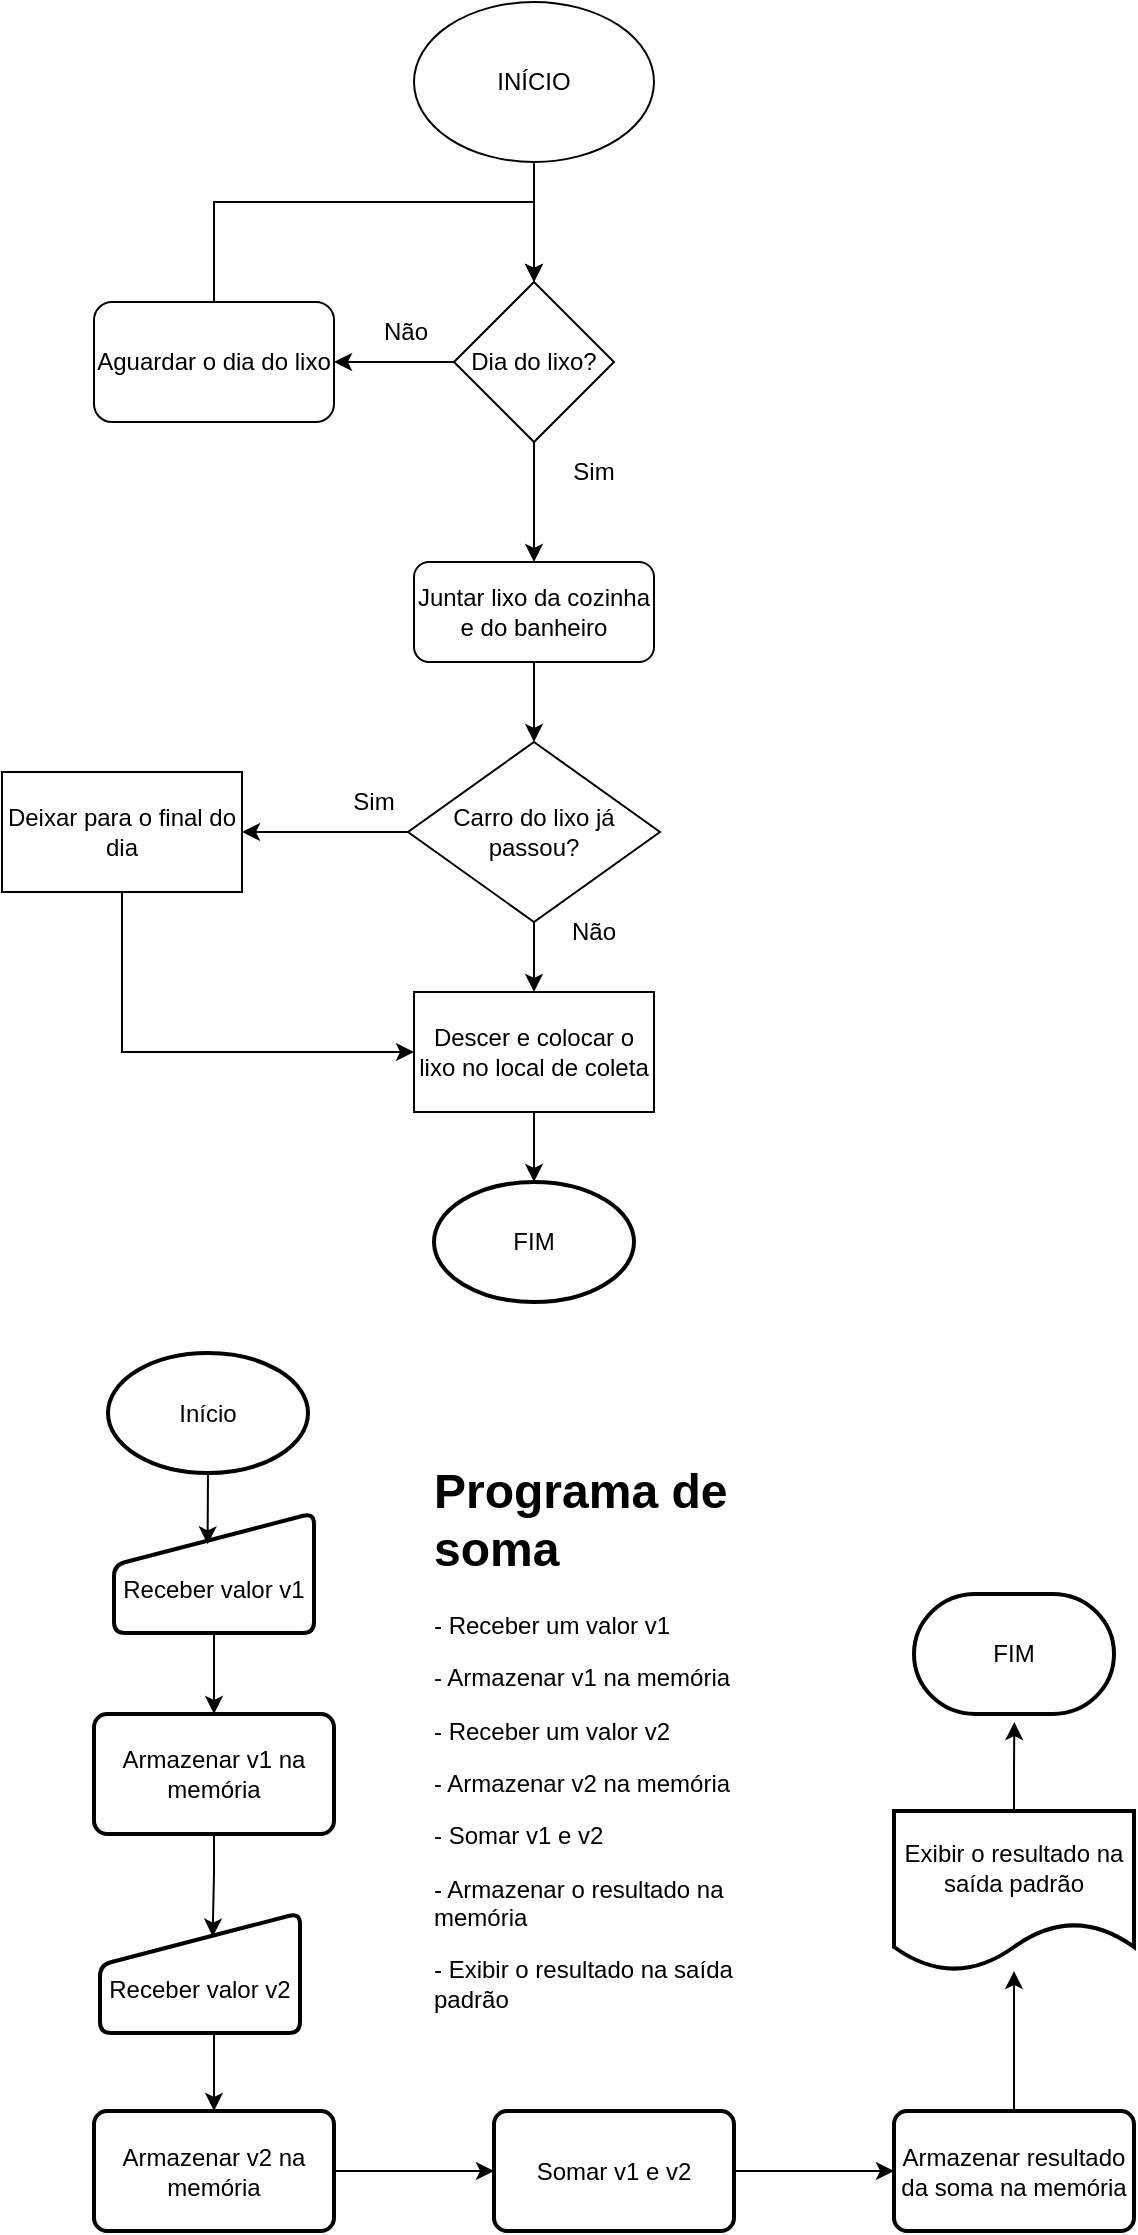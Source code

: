 <mxfile version="23.1.5" type="google">
  <diagram name="Página-1" id="c1-dk0CRk3Inl6DzjQLm">
    <mxGraphModel grid="1" page="1" gridSize="10" guides="1" tooltips="1" connect="1" arrows="1" fold="1" pageScale="1" pageWidth="827" pageHeight="1169" math="0" shadow="0">
      <root>
        <mxCell id="0" />
        <mxCell id="1" parent="0" />
        <mxCell id="rIkuq4vzyJ9KM5qW-pSz-10" value="" style="edgeStyle=orthogonalEdgeStyle;rounded=0;orthogonalLoop=1;jettySize=auto;html=1;" edge="1" parent="1" source="rIkuq4vzyJ9KM5qW-pSz-1" target="rIkuq4vzyJ9KM5qW-pSz-9">
          <mxGeometry relative="1" as="geometry" />
        </mxCell>
        <mxCell id="rIkuq4vzyJ9KM5qW-pSz-1" value="INÍCIO" style="ellipse;whiteSpace=wrap;html=1;" vertex="1" parent="1">
          <mxGeometry x="354" y="30" width="120" height="80" as="geometry" />
        </mxCell>
        <mxCell id="rIkuq4vzyJ9KM5qW-pSz-2" value="FIM" style="strokeWidth=2;html=1;shape=mxgraph.flowchart.start_1;whiteSpace=wrap;" vertex="1" parent="1">
          <mxGeometry x="364" y="620" width="100" height="60" as="geometry" />
        </mxCell>
        <mxCell id="rIkuq4vzyJ9KM5qW-pSz-19" style="edgeStyle=orthogonalEdgeStyle;rounded=0;orthogonalLoop=1;jettySize=auto;html=1;exitX=0.5;exitY=1;exitDx=0;exitDy=0;entryX=0.5;entryY=0;entryDx=0;entryDy=0;" edge="1" parent="1" source="rIkuq4vzyJ9KM5qW-pSz-4" target="rIkuq4vzyJ9KM5qW-pSz-18">
          <mxGeometry relative="1" as="geometry" />
        </mxCell>
        <mxCell id="rIkuq4vzyJ9KM5qW-pSz-4" value="Juntar lixo da cozinha e do banheiro" style="rounded=1;whiteSpace=wrap;html=1;" vertex="1" parent="1">
          <mxGeometry x="354" y="310" width="120" height="50" as="geometry" />
        </mxCell>
        <mxCell id="rIkuq4vzyJ9KM5qW-pSz-12" value="" style="edgeStyle=orthogonalEdgeStyle;rounded=0;orthogonalLoop=1;jettySize=auto;html=1;" edge="1" parent="1" source="rIkuq4vzyJ9KM5qW-pSz-9" target="rIkuq4vzyJ9KM5qW-pSz-11">
          <mxGeometry relative="1" as="geometry" />
        </mxCell>
        <mxCell id="rIkuq4vzyJ9KM5qW-pSz-15" style="edgeStyle=orthogonalEdgeStyle;rounded=0;orthogonalLoop=1;jettySize=auto;html=1;exitX=0.5;exitY=1;exitDx=0;exitDy=0;entryX=0.5;entryY=0;entryDx=0;entryDy=0;" edge="1" parent="1" source="rIkuq4vzyJ9KM5qW-pSz-9" target="rIkuq4vzyJ9KM5qW-pSz-4">
          <mxGeometry relative="1" as="geometry" />
        </mxCell>
        <mxCell id="rIkuq4vzyJ9KM5qW-pSz-9" value="Dia do lixo?" style="rhombus;whiteSpace=wrap;html=1;" vertex="1" parent="1">
          <mxGeometry x="374" y="170" width="80" height="80" as="geometry" />
        </mxCell>
        <mxCell id="rIkuq4vzyJ9KM5qW-pSz-13" style="edgeStyle=orthogonalEdgeStyle;rounded=0;orthogonalLoop=1;jettySize=auto;html=1;exitX=0.5;exitY=0;exitDx=0;exitDy=0;entryX=0.5;entryY=0;entryDx=0;entryDy=0;" edge="1" parent="1" source="rIkuq4vzyJ9KM5qW-pSz-11" target="rIkuq4vzyJ9KM5qW-pSz-9">
          <mxGeometry relative="1" as="geometry">
            <Array as="points">
              <mxPoint x="254" y="130" />
              <mxPoint x="414" y="130" />
            </Array>
          </mxGeometry>
        </mxCell>
        <mxCell id="rIkuq4vzyJ9KM5qW-pSz-11" value="Aguardar o dia do lixo" style="rounded=1;whiteSpace=wrap;html=1;" vertex="1" parent="1">
          <mxGeometry x="194" y="180" width="120" height="60" as="geometry" />
        </mxCell>
        <mxCell id="rIkuq4vzyJ9KM5qW-pSz-16" value="Sim" style="text;html=1;align=center;verticalAlign=middle;whiteSpace=wrap;rounded=0;" vertex="1" parent="1">
          <mxGeometry x="414" y="250" width="60" height="30" as="geometry" />
        </mxCell>
        <mxCell id="rIkuq4vzyJ9KM5qW-pSz-17" value="Não" style="text;html=1;align=center;verticalAlign=middle;whiteSpace=wrap;rounded=0;" vertex="1" parent="1">
          <mxGeometry x="320" y="180" width="60" height="30" as="geometry" />
        </mxCell>
        <mxCell id="rIkuq4vzyJ9KM5qW-pSz-21" value="" style="edgeStyle=orthogonalEdgeStyle;rounded=0;orthogonalLoop=1;jettySize=auto;html=1;" edge="1" parent="1" source="rIkuq4vzyJ9KM5qW-pSz-18" target="rIkuq4vzyJ9KM5qW-pSz-20">
          <mxGeometry relative="1" as="geometry" />
        </mxCell>
        <mxCell id="rIkuq4vzyJ9KM5qW-pSz-24" value="" style="edgeStyle=orthogonalEdgeStyle;rounded=0;orthogonalLoop=1;jettySize=auto;html=1;" edge="1" parent="1" source="rIkuq4vzyJ9KM5qW-pSz-18" target="rIkuq4vzyJ9KM5qW-pSz-23">
          <mxGeometry relative="1" as="geometry" />
        </mxCell>
        <mxCell id="rIkuq4vzyJ9KM5qW-pSz-18" value="Carro do lixo já passou?" style="rhombus;whiteSpace=wrap;html=1;" vertex="1" parent="1">
          <mxGeometry x="351" y="400" width="126" height="90" as="geometry" />
        </mxCell>
        <mxCell id="rIkuq4vzyJ9KM5qW-pSz-20" value="Descer e colocar o lixo no local de coleta" style="whiteSpace=wrap;html=1;" vertex="1" parent="1">
          <mxGeometry x="354" y="525" width="120" height="60" as="geometry" />
        </mxCell>
        <mxCell id="rIkuq4vzyJ9KM5qW-pSz-22" style="edgeStyle=orthogonalEdgeStyle;rounded=0;orthogonalLoop=1;jettySize=auto;html=1;exitX=0.5;exitY=1;exitDx=0;exitDy=0;entryX=0.5;entryY=0;entryDx=0;entryDy=0;entryPerimeter=0;" edge="1" parent="1" source="rIkuq4vzyJ9KM5qW-pSz-20" target="rIkuq4vzyJ9KM5qW-pSz-2">
          <mxGeometry relative="1" as="geometry" />
        </mxCell>
        <mxCell id="rIkuq4vzyJ9KM5qW-pSz-25" style="edgeStyle=orthogonalEdgeStyle;rounded=0;orthogonalLoop=1;jettySize=auto;html=1;exitX=0.5;exitY=1;exitDx=0;exitDy=0;entryX=0;entryY=0.5;entryDx=0;entryDy=0;" edge="1" parent="1" source="rIkuq4vzyJ9KM5qW-pSz-23" target="rIkuq4vzyJ9KM5qW-pSz-20">
          <mxGeometry relative="1" as="geometry" />
        </mxCell>
        <mxCell id="rIkuq4vzyJ9KM5qW-pSz-23" value="Deixar para o final do dia" style="whiteSpace=wrap;html=1;" vertex="1" parent="1">
          <mxGeometry x="148" y="415" width="120" height="60" as="geometry" />
        </mxCell>
        <mxCell id="rIkuq4vzyJ9KM5qW-pSz-26" value="Não" style="text;html=1;align=center;verticalAlign=middle;whiteSpace=wrap;rounded=0;" vertex="1" parent="1">
          <mxGeometry x="414" y="480" width="60" height="30" as="geometry" />
        </mxCell>
        <mxCell id="rIkuq4vzyJ9KM5qW-pSz-27" value="Sim" style="text;html=1;align=center;verticalAlign=middle;whiteSpace=wrap;rounded=0;" vertex="1" parent="1">
          <mxGeometry x="304" y="415" width="60" height="30" as="geometry" />
        </mxCell>
        <mxCell id="WWFY22z93iCTduKqjUIy-1" value="&lt;h1&gt;Programa de soma&lt;/h1&gt;&lt;p&gt;- &lt;span style=&quot;background-color: initial;&quot;&gt;Receber um valor v1&lt;/span&gt;&lt;/p&gt;&lt;p&gt;&lt;span style=&quot;background-color: initial;&quot;&gt;- Armazenar v1 na memória&lt;/span&gt;&lt;/p&gt;&lt;p&gt;&lt;span style=&quot;background-color: initial;&quot;&gt;- Receber um valor v2&lt;/span&gt;&lt;/p&gt;&lt;p&gt;&lt;span style=&quot;background-color: initial;&quot;&gt;- Armazenar v2 na memória&lt;/span&gt;&lt;/p&gt;&lt;p&gt;&lt;span style=&quot;background-color: initial;&quot;&gt;- Somar v1 e v2&lt;/span&gt;&lt;/p&gt;&lt;p&gt;&lt;span style=&quot;background-color: initial;&quot;&gt;- Armazenar o resultado na memória&lt;/span&gt;&lt;/p&gt;&lt;p&gt;- Exibir o resultado na saída padrão&lt;/p&gt;" style="text;html=1;spacing=5;spacingTop=-20;whiteSpace=wrap;overflow=hidden;rounded=0;" vertex="1" parent="1">
          <mxGeometry x="359" y="754.5" width="190" height="295.5" as="geometry" />
        </mxCell>
        <mxCell id="WWFY22z93iCTduKqjUIy-2" value="Início" style="strokeWidth=2;html=1;shape=mxgraph.flowchart.start_1;whiteSpace=wrap;" vertex="1" parent="1">
          <mxGeometry x="201" y="705.5" width="100" height="60" as="geometry" />
        </mxCell>
        <mxCell id="WWFY22z93iCTduKqjUIy-6" value="" style="edgeStyle=orthogonalEdgeStyle;rounded=0;orthogonalLoop=1;jettySize=auto;html=1;" edge="1" parent="1" source="WWFY22z93iCTduKqjUIy-3" target="WWFY22z93iCTduKqjUIy-5">
          <mxGeometry relative="1" as="geometry" />
        </mxCell>
        <mxCell id="WWFY22z93iCTduKqjUIy-3" value="&lt;br&gt;Receber valor v1" style="html=1;strokeWidth=2;shape=manualInput;whiteSpace=wrap;rounded=1;size=26;arcSize=11;" vertex="1" parent="1">
          <mxGeometry x="204" y="785.5" width="100" height="60" as="geometry" />
        </mxCell>
        <mxCell id="WWFY22z93iCTduKqjUIy-4" style="edgeStyle=orthogonalEdgeStyle;rounded=0;orthogonalLoop=1;jettySize=auto;html=1;exitX=0.5;exitY=1;exitDx=0;exitDy=0;exitPerimeter=0;entryX=0.468;entryY=0.261;entryDx=0;entryDy=0;entryPerimeter=0;" edge="1" parent="1" source="WWFY22z93iCTduKqjUIy-2" target="WWFY22z93iCTduKqjUIy-3">
          <mxGeometry relative="1" as="geometry" />
        </mxCell>
        <mxCell id="WWFY22z93iCTduKqjUIy-5" value="Armazenar v1 na memória" style="whiteSpace=wrap;html=1;strokeWidth=2;rounded=1;arcSize=11;" vertex="1" parent="1">
          <mxGeometry x="194" y="886" width="120" height="60" as="geometry" />
        </mxCell>
        <mxCell id="WWFY22z93iCTduKqjUIy-10" style="edgeStyle=orthogonalEdgeStyle;rounded=0;orthogonalLoop=1;jettySize=auto;html=1;exitX=0.5;exitY=1;exitDx=0;exitDy=0;entryX=0.5;entryY=0;entryDx=0;entryDy=0;" edge="1" parent="1" source="WWFY22z93iCTduKqjUIy-7" target="WWFY22z93iCTduKqjUIy-8">
          <mxGeometry relative="1" as="geometry" />
        </mxCell>
        <mxCell id="WWFY22z93iCTduKqjUIy-7" value="&lt;br&gt;Receber valor v2" style="html=1;strokeWidth=2;shape=manualInput;whiteSpace=wrap;rounded=1;size=26;arcSize=11;" vertex="1" parent="1">
          <mxGeometry x="197" y="985.5" width="100" height="60" as="geometry" />
        </mxCell>
        <mxCell id="WWFY22z93iCTduKqjUIy-12" value="" style="edgeStyle=orthogonalEdgeStyle;rounded=0;orthogonalLoop=1;jettySize=auto;html=1;" edge="1" parent="1" source="WWFY22z93iCTduKqjUIy-8" target="WWFY22z93iCTduKqjUIy-11">
          <mxGeometry relative="1" as="geometry" />
        </mxCell>
        <mxCell id="WWFY22z93iCTduKqjUIy-8" value="Armazenar v2 na memória" style="whiteSpace=wrap;html=1;strokeWidth=2;rounded=1;arcSize=11;" vertex="1" parent="1">
          <mxGeometry x="194" y="1084.5" width="120" height="60" as="geometry" />
        </mxCell>
        <mxCell id="WWFY22z93iCTduKqjUIy-14" value="" style="edgeStyle=orthogonalEdgeStyle;rounded=0;orthogonalLoop=1;jettySize=auto;html=1;" edge="1" parent="1" source="WWFY22z93iCTduKqjUIy-11" target="WWFY22z93iCTduKqjUIy-13">
          <mxGeometry relative="1" as="geometry" />
        </mxCell>
        <mxCell id="WWFY22z93iCTduKqjUIy-11" value="Somar v1 e v2" style="whiteSpace=wrap;html=1;strokeWidth=2;rounded=1;arcSize=11;" vertex="1" parent="1">
          <mxGeometry x="394" y="1084.5" width="120" height="60" as="geometry" />
        </mxCell>
        <mxCell id="WWFY22z93iCTduKqjUIy-16" value="" style="edgeStyle=orthogonalEdgeStyle;rounded=0;orthogonalLoop=1;jettySize=auto;html=1;" edge="1" parent="1" source="WWFY22z93iCTduKqjUIy-13" target="WWFY22z93iCTduKqjUIy-15">
          <mxGeometry relative="1" as="geometry" />
        </mxCell>
        <mxCell id="WWFY22z93iCTduKqjUIy-13" value="Armazenar resultado da soma na memória" style="whiteSpace=wrap;html=1;strokeWidth=2;rounded=1;arcSize=11;" vertex="1" parent="1">
          <mxGeometry x="594" y="1084.5" width="120" height="60" as="geometry" />
        </mxCell>
        <mxCell id="WWFY22z93iCTduKqjUIy-18" style="edgeStyle=orthogonalEdgeStyle;rounded=0;orthogonalLoop=1;jettySize=auto;html=1;exitX=0.5;exitY=0;exitDx=0;exitDy=0;" edge="1" parent="1" source="WWFY22z93iCTduKqjUIy-15">
          <mxGeometry relative="1" as="geometry">
            <mxPoint x="654.167" y="890" as="targetPoint" />
          </mxGeometry>
        </mxCell>
        <mxCell id="WWFY22z93iCTduKqjUIy-15" value="Exibir o resultado na saída padrão" style="shape=document;whiteSpace=wrap;html=1;boundedLbl=1;strokeWidth=2;rounded=1;arcSize=11;" vertex="1" parent="1">
          <mxGeometry x="594" y="934.5" width="120" height="80" as="geometry" />
        </mxCell>
        <mxCell id="WWFY22z93iCTduKqjUIy-17" value="FIM" style="strokeWidth=2;html=1;shape=mxgraph.flowchart.terminator;whiteSpace=wrap;" vertex="1" parent="1">
          <mxGeometry x="604" y="826" width="100" height="60" as="geometry" />
        </mxCell>
        <mxCell id="WWFY22z93iCTduKqjUIy-19" style="edgeStyle=orthogonalEdgeStyle;rounded=0;orthogonalLoop=1;jettySize=auto;html=1;exitX=0.5;exitY=1;exitDx=0;exitDy=0;entryX=0.563;entryY=0.197;entryDx=0;entryDy=0;entryPerimeter=0;" edge="1" parent="1" source="WWFY22z93iCTduKqjUIy-5" target="WWFY22z93iCTduKqjUIy-7">
          <mxGeometry relative="1" as="geometry" />
        </mxCell>
      </root>
    </mxGraphModel>
  </diagram>
</mxfile>
